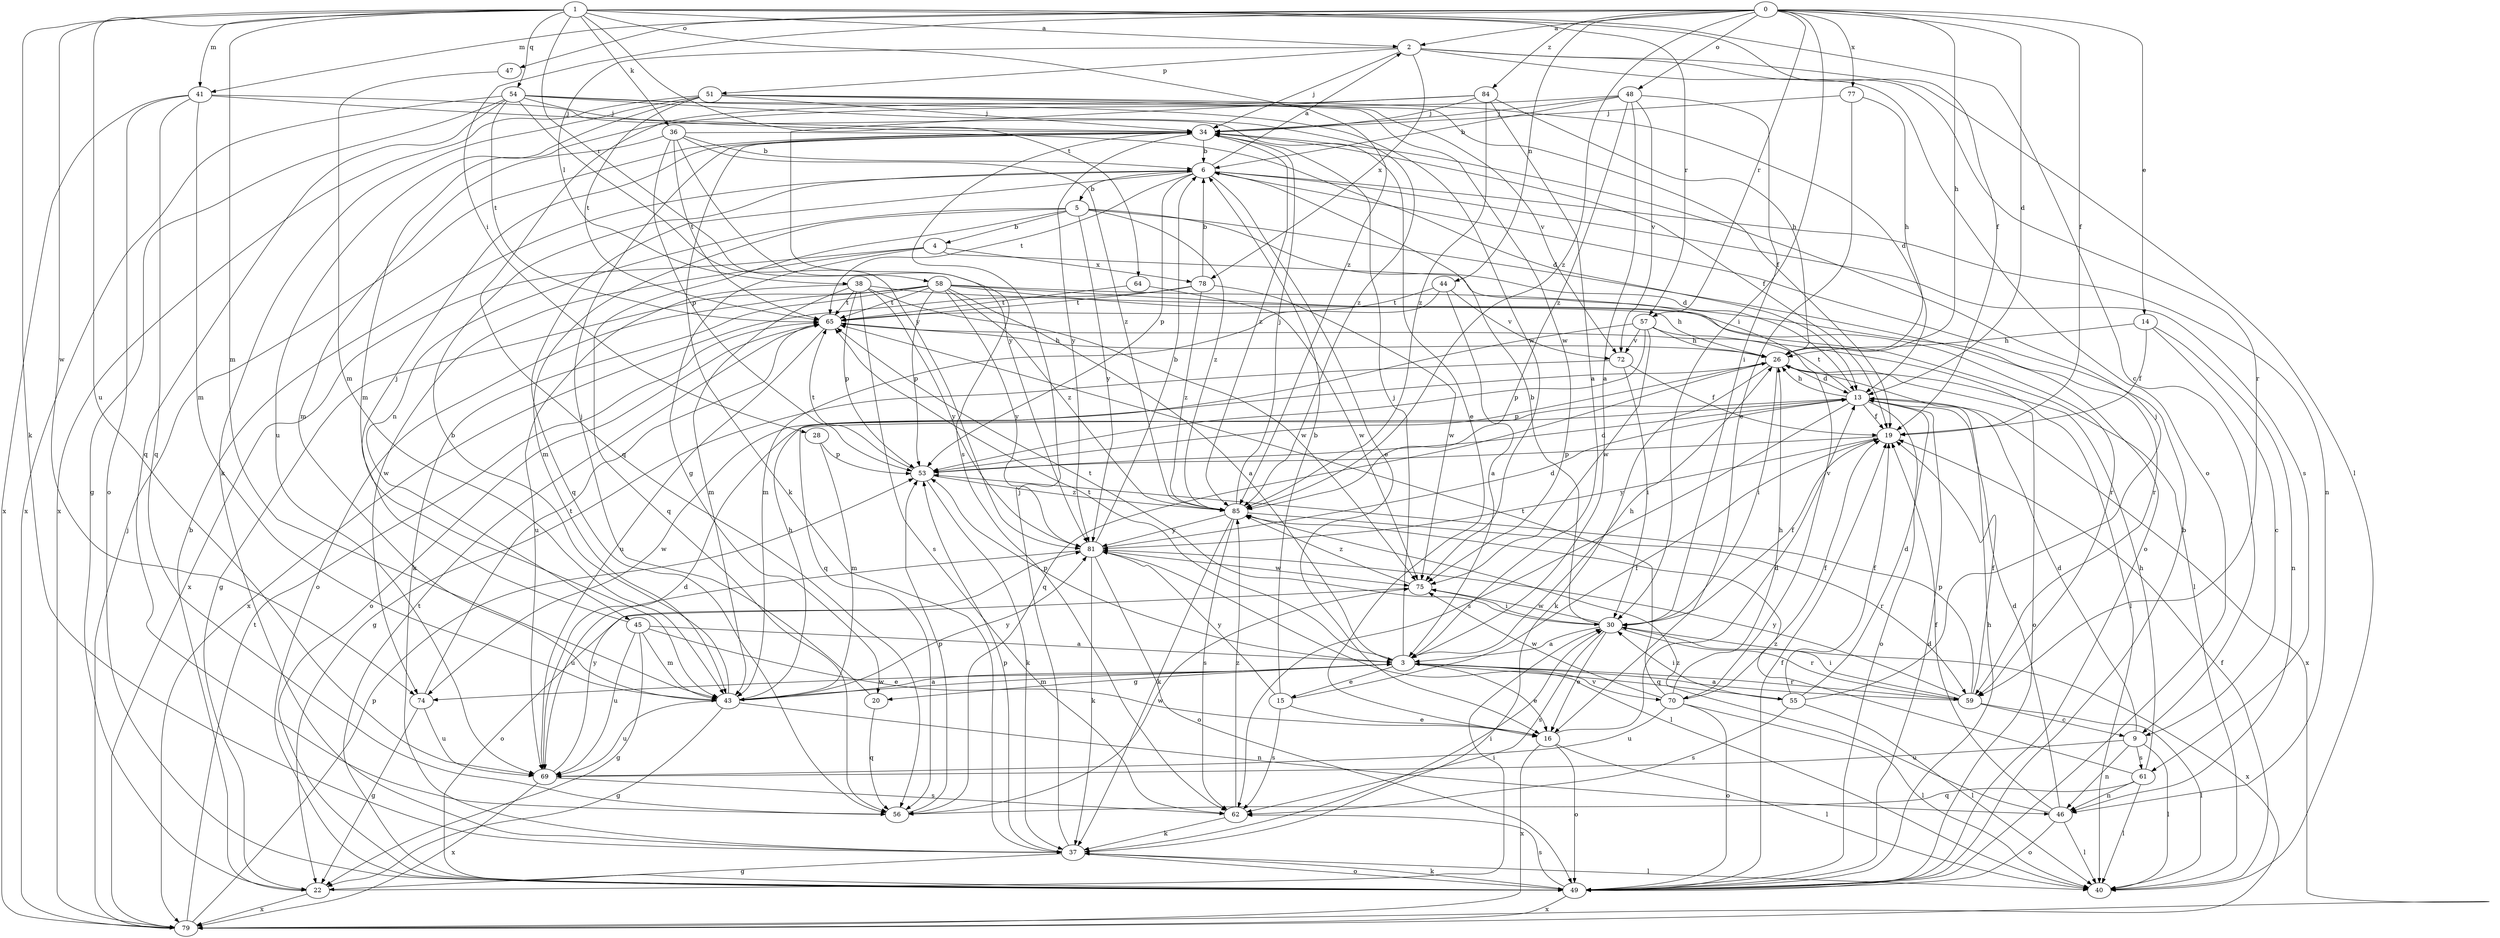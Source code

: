 strict digraph  {
0;
1;
2;
3;
4;
5;
6;
9;
13;
14;
15;
16;
19;
20;
22;
26;
28;
30;
34;
36;
37;
38;
40;
41;
43;
44;
45;
46;
47;
48;
49;
51;
53;
54;
55;
56;
57;
58;
59;
61;
62;
64;
65;
69;
70;
72;
74;
75;
77;
78;
79;
81;
84;
85;
0 -> 2  [label=a];
0 -> 13  [label=d];
0 -> 14  [label=e];
0 -> 19  [label=f];
0 -> 26  [label=h];
0 -> 28  [label=i];
0 -> 30  [label=i];
0 -> 41  [label=m];
0 -> 44  [label=n];
0 -> 47  [label=o];
0 -> 48  [label=o];
0 -> 57  [label=r];
0 -> 77  [label=x];
0 -> 84  [label=z];
0 -> 85  [label=z];
1 -> 2  [label=a];
1 -> 9  [label=c];
1 -> 19  [label=f];
1 -> 36  [label=k];
1 -> 37  [label=k];
1 -> 41  [label=m];
1 -> 43  [label=m];
1 -> 54  [label=q];
1 -> 57  [label=r];
1 -> 58  [label=r];
1 -> 64  [label=t];
1 -> 69  [label=u];
1 -> 74  [label=w];
1 -> 85  [label=z];
2 -> 34  [label=j];
2 -> 38  [label=l];
2 -> 40  [label=l];
2 -> 49  [label=o];
2 -> 51  [label=p];
2 -> 59  [label=r];
2 -> 78  [label=x];
3 -> 15  [label=e];
3 -> 16  [label=e];
3 -> 20  [label=g];
3 -> 26  [label=h];
3 -> 34  [label=j];
3 -> 43  [label=m];
3 -> 53  [label=p];
3 -> 55  [label=q];
3 -> 59  [label=r];
3 -> 65  [label=t];
3 -> 70  [label=v];
3 -> 74  [label=w];
4 -> 20  [label=g];
4 -> 70  [label=v];
4 -> 74  [label=w];
4 -> 78  [label=x];
4 -> 79  [label=x];
5 -> 4  [label=b];
5 -> 13  [label=d];
5 -> 43  [label=m];
5 -> 45  [label=n];
5 -> 49  [label=o];
5 -> 56  [label=q];
5 -> 81  [label=y];
5 -> 85  [label=z];
6 -> 2  [label=a];
6 -> 5  [label=b];
6 -> 16  [label=e];
6 -> 46  [label=n];
6 -> 53  [label=p];
6 -> 56  [label=q];
6 -> 61  [label=s];
6 -> 65  [label=t];
9 -> 13  [label=d];
9 -> 40  [label=l];
9 -> 46  [label=n];
9 -> 61  [label=s];
9 -> 69  [label=u];
13 -> 19  [label=f];
13 -> 26  [label=h];
13 -> 49  [label=o];
13 -> 62  [label=s];
13 -> 65  [label=t];
13 -> 74  [label=w];
13 -> 79  [label=x];
14 -> 9  [label=c];
14 -> 19  [label=f];
14 -> 26  [label=h];
14 -> 46  [label=n];
15 -> 6  [label=b];
15 -> 16  [label=e];
15 -> 19  [label=f];
15 -> 62  [label=s];
15 -> 81  [label=y];
16 -> 13  [label=d];
16 -> 40  [label=l];
16 -> 49  [label=o];
16 -> 79  [label=x];
19 -> 53  [label=p];
19 -> 81  [label=y];
20 -> 34  [label=j];
20 -> 56  [label=q];
22 -> 6  [label=b];
22 -> 30  [label=i];
22 -> 79  [label=x];
26 -> 13  [label=d];
26 -> 30  [label=i];
26 -> 37  [label=k];
26 -> 49  [label=o];
26 -> 53  [label=p];
26 -> 56  [label=q];
28 -> 43  [label=m];
28 -> 53  [label=p];
30 -> 3  [label=a];
30 -> 6  [label=b];
30 -> 16  [label=e];
30 -> 19  [label=f];
30 -> 59  [label=r];
30 -> 62  [label=s];
30 -> 65  [label=t];
30 -> 75  [label=w];
30 -> 79  [label=x];
34 -> 6  [label=b];
34 -> 19  [label=f];
34 -> 37  [label=k];
34 -> 81  [label=y];
34 -> 85  [label=z];
36 -> 6  [label=b];
36 -> 13  [label=d];
36 -> 43  [label=m];
36 -> 53  [label=p];
36 -> 65  [label=t];
36 -> 81  [label=y];
36 -> 85  [label=z];
37 -> 22  [label=g];
37 -> 30  [label=i];
37 -> 34  [label=j];
37 -> 40  [label=l];
37 -> 49  [label=o];
37 -> 53  [label=p];
38 -> 43  [label=m];
38 -> 53  [label=p];
38 -> 59  [label=r];
38 -> 62  [label=s];
38 -> 65  [label=t];
38 -> 69  [label=u];
38 -> 75  [label=w];
38 -> 81  [label=y];
40 -> 19  [label=f];
41 -> 16  [label=e];
41 -> 34  [label=j];
41 -> 43  [label=m];
41 -> 49  [label=o];
41 -> 56  [label=q];
41 -> 79  [label=x];
43 -> 3  [label=a];
43 -> 6  [label=b];
43 -> 22  [label=g];
43 -> 26  [label=h];
43 -> 46  [label=n];
43 -> 69  [label=u];
43 -> 81  [label=y];
44 -> 3  [label=a];
44 -> 43  [label=m];
44 -> 65  [label=t];
44 -> 72  [label=v];
45 -> 3  [label=a];
45 -> 16  [label=e];
45 -> 22  [label=g];
45 -> 34  [label=j];
45 -> 43  [label=m];
45 -> 69  [label=u];
46 -> 13  [label=d];
46 -> 19  [label=f];
46 -> 40  [label=l];
46 -> 49  [label=o];
46 -> 85  [label=z];
47 -> 43  [label=m];
48 -> 3  [label=a];
48 -> 6  [label=b];
48 -> 30  [label=i];
48 -> 34  [label=j];
48 -> 43  [label=m];
48 -> 72  [label=v];
48 -> 85  [label=z];
49 -> 6  [label=b];
49 -> 13  [label=d];
49 -> 19  [label=f];
49 -> 26  [label=h];
49 -> 37  [label=k];
49 -> 62  [label=s];
49 -> 65  [label=t];
49 -> 79  [label=x];
51 -> 13  [label=d];
51 -> 34  [label=j];
51 -> 37  [label=k];
51 -> 65  [label=t];
51 -> 69  [label=u];
51 -> 72  [label=v];
51 -> 75  [label=w];
51 -> 79  [label=x];
53 -> 13  [label=d];
53 -> 37  [label=k];
53 -> 65  [label=t];
53 -> 85  [label=z];
54 -> 19  [label=f];
54 -> 22  [label=g];
54 -> 34  [label=j];
54 -> 56  [label=q];
54 -> 65  [label=t];
54 -> 75  [label=w];
54 -> 79  [label=x];
54 -> 81  [label=y];
54 -> 85  [label=z];
55 -> 13  [label=d];
55 -> 19  [label=f];
55 -> 30  [label=i];
55 -> 34  [label=j];
55 -> 40  [label=l];
55 -> 62  [label=s];
56 -> 53  [label=p];
56 -> 75  [label=w];
57 -> 26  [label=h];
57 -> 40  [label=l];
57 -> 53  [label=p];
57 -> 56  [label=q];
57 -> 72  [label=v];
57 -> 75  [label=w];
58 -> 3  [label=a];
58 -> 22  [label=g];
58 -> 26  [label=h];
58 -> 37  [label=k];
58 -> 40  [label=l];
58 -> 49  [label=o];
58 -> 53  [label=p];
58 -> 59  [label=r];
58 -> 65  [label=t];
58 -> 81  [label=y];
58 -> 85  [label=z];
59 -> 3  [label=a];
59 -> 9  [label=c];
59 -> 19  [label=f];
59 -> 30  [label=i];
59 -> 40  [label=l];
59 -> 53  [label=p];
59 -> 81  [label=y];
61 -> 26  [label=h];
61 -> 40  [label=l];
61 -> 46  [label=n];
61 -> 56  [label=q];
61 -> 85  [label=z];
62 -> 37  [label=k];
62 -> 85  [label=z];
64 -> 65  [label=t];
64 -> 75  [label=w];
65 -> 26  [label=h];
65 -> 49  [label=o];
65 -> 69  [label=u];
69 -> 13  [label=d];
69 -> 62  [label=s];
69 -> 79  [label=x];
69 -> 81  [label=y];
70 -> 19  [label=f];
70 -> 26  [label=h];
70 -> 40  [label=l];
70 -> 49  [label=o];
70 -> 65  [label=t];
70 -> 69  [label=u];
70 -> 75  [label=w];
72 -> 19  [label=f];
72 -> 22  [label=g];
72 -> 30  [label=i];
74 -> 22  [label=g];
74 -> 65  [label=t];
74 -> 69  [label=u];
75 -> 30  [label=i];
75 -> 49  [label=o];
75 -> 85  [label=z];
77 -> 16  [label=e];
77 -> 26  [label=h];
77 -> 34  [label=j];
78 -> 6  [label=b];
78 -> 65  [label=t];
78 -> 75  [label=w];
78 -> 79  [label=x];
78 -> 85  [label=z];
79 -> 34  [label=j];
79 -> 53  [label=p];
79 -> 65  [label=t];
81 -> 6  [label=b];
81 -> 13  [label=d];
81 -> 37  [label=k];
81 -> 40  [label=l];
81 -> 49  [label=o];
81 -> 69  [label=u];
81 -> 75  [label=w];
84 -> 3  [label=a];
84 -> 26  [label=h];
84 -> 34  [label=j];
84 -> 56  [label=q];
84 -> 62  [label=s];
84 -> 85  [label=z];
85 -> 34  [label=j];
85 -> 37  [label=k];
85 -> 59  [label=r];
85 -> 62  [label=s];
85 -> 81  [label=y];
}
